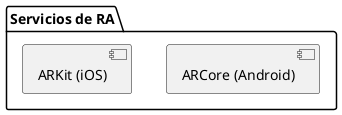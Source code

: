 @startuml


package "Servicios de RA" {
    component "ARCore (Android)" as ARCore
    component "ARKit (iOS)" as ARKit
}

@enduml
